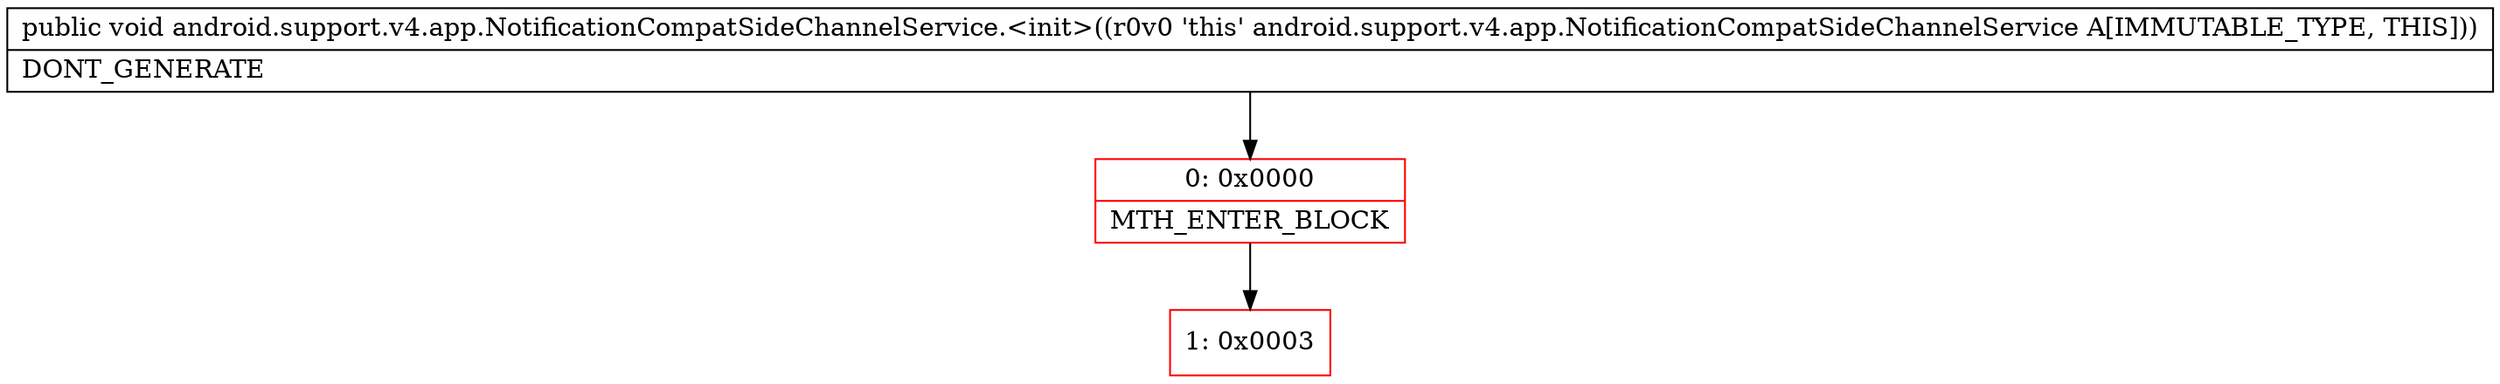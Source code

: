 digraph "CFG forandroid.support.v4.app.NotificationCompatSideChannelService.\<init\>()V" {
subgraph cluster_Region_1681262925 {
label = "R(0)";
node [shape=record,color=blue];
}
Node_0 [shape=record,color=red,label="{0\:\ 0x0000|MTH_ENTER_BLOCK\l}"];
Node_1 [shape=record,color=red,label="{1\:\ 0x0003}"];
MethodNode[shape=record,label="{public void android.support.v4.app.NotificationCompatSideChannelService.\<init\>((r0v0 'this' android.support.v4.app.NotificationCompatSideChannelService A[IMMUTABLE_TYPE, THIS]))  | DONT_GENERATE\l}"];
MethodNode -> Node_0;
Node_0 -> Node_1;
}

